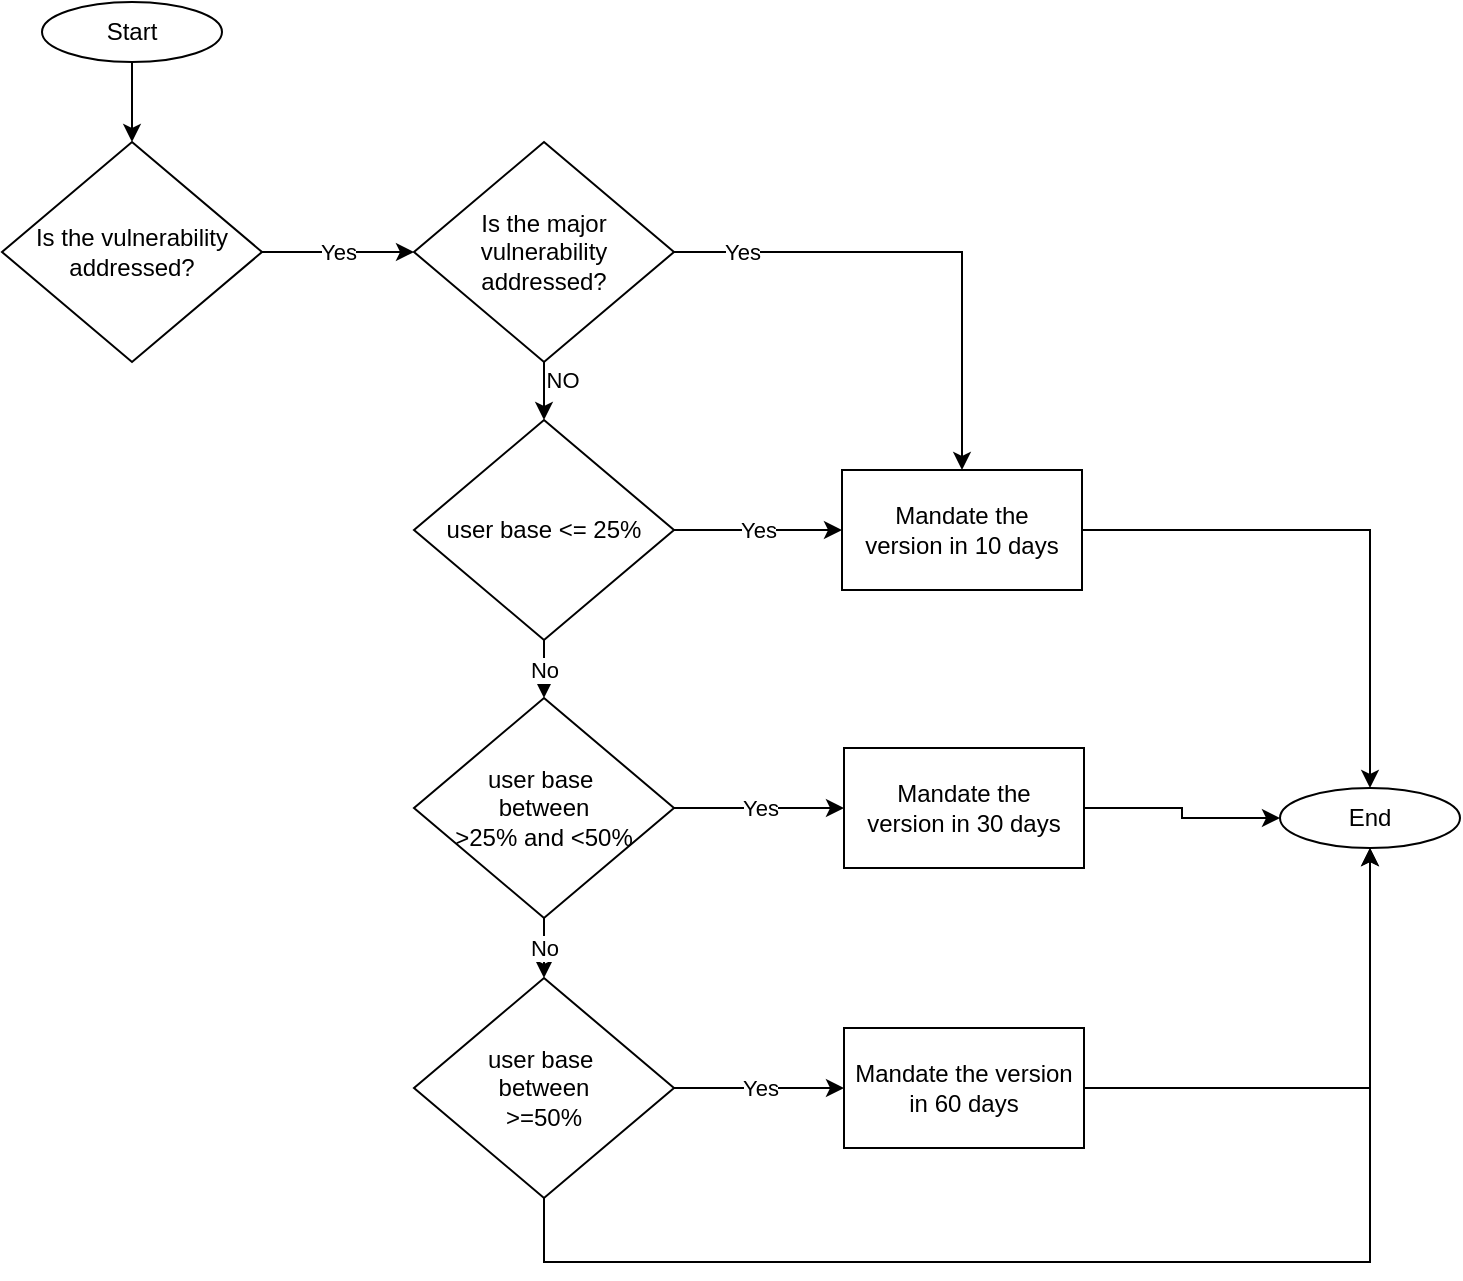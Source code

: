 <mxfile version="21.5.0" type="device">
  <diagram name="Page-1" id="xxxxxxxxxxxxxxxx">
    <mxGraphModel dx="1354" dy="565" grid="1" gridSize="10" guides="1" tooltips="1" connect="1" arrows="1" fold="1" page="1" pageScale="1" pageWidth="827" pageHeight="1169" math="0" shadow="0">
      <root>
        <mxCell id="0" />
        <mxCell id="1" parent="0" />
        <mxCell id="1e0NWYF_aL8pDM7flWo0-37" value="Yes" style="edgeStyle=orthogonalEdgeStyle;rounded=0;orthogonalLoop=1;jettySize=auto;html=1;entryX=0;entryY=0.5;entryDx=0;entryDy=0;" edge="1" parent="1" source="1e0NWYF_aL8pDM7flWo0-12" target="1e0NWYF_aL8pDM7flWo0-36">
          <mxGeometry relative="1" as="geometry" />
        </mxCell>
        <mxCell id="1e0NWYF_aL8pDM7flWo0-12" value="Is the vulnerability addressed?" style="rhombus;whiteSpace=wrap;html=1;" vertex="1" parent="1">
          <mxGeometry x="70" y="110" width="130" height="110" as="geometry" />
        </mxCell>
        <mxCell id="1e0NWYF_aL8pDM7flWo0-19" value="Yes" style="edgeStyle=orthogonalEdgeStyle;rounded=0;orthogonalLoop=1;jettySize=auto;html=1;" edge="1" parent="1" source="1e0NWYF_aL8pDM7flWo0-14" target="1e0NWYF_aL8pDM7flWo0-18">
          <mxGeometry relative="1" as="geometry" />
        </mxCell>
        <mxCell id="1e0NWYF_aL8pDM7flWo0-26" value="No" style="edgeStyle=orthogonalEdgeStyle;rounded=0;orthogonalLoop=1;jettySize=auto;html=1;" edge="1" parent="1" source="1e0NWYF_aL8pDM7flWo0-14" target="1e0NWYF_aL8pDM7flWo0-21">
          <mxGeometry relative="1" as="geometry" />
        </mxCell>
        <mxCell id="1e0NWYF_aL8pDM7flWo0-14" value="user base &amp;lt;= 25%" style="rhombus;whiteSpace=wrap;html=1;" vertex="1" parent="1">
          <mxGeometry x="276" y="249" width="130" height="110" as="geometry" />
        </mxCell>
        <mxCell id="1e0NWYF_aL8pDM7flWo0-43" style="edgeStyle=orthogonalEdgeStyle;rounded=0;orthogonalLoop=1;jettySize=auto;html=1;" edge="1" parent="1" source="1e0NWYF_aL8pDM7flWo0-18" target="1e0NWYF_aL8pDM7flWo0-41">
          <mxGeometry relative="1" as="geometry" />
        </mxCell>
        <mxCell id="1e0NWYF_aL8pDM7flWo0-18" value="Mandate the version&amp;nbsp;in 10 days" style="whiteSpace=wrap;html=1;" vertex="1" parent="1">
          <mxGeometry x="490" y="274" width="120" height="60" as="geometry" />
        </mxCell>
        <mxCell id="1e0NWYF_aL8pDM7flWo0-20" value="Yes" style="edgeStyle=orthogonalEdgeStyle;rounded=0;orthogonalLoop=1;jettySize=auto;html=1;" edge="1" parent="1" source="1e0NWYF_aL8pDM7flWo0-21" target="1e0NWYF_aL8pDM7flWo0-22">
          <mxGeometry relative="1" as="geometry" />
        </mxCell>
        <mxCell id="1e0NWYF_aL8pDM7flWo0-27" value="No" style="edgeStyle=orthogonalEdgeStyle;rounded=0;orthogonalLoop=1;jettySize=auto;html=1;" edge="1" parent="1" source="1e0NWYF_aL8pDM7flWo0-21" target="1e0NWYF_aL8pDM7flWo0-24">
          <mxGeometry relative="1" as="geometry" />
        </mxCell>
        <mxCell id="1e0NWYF_aL8pDM7flWo0-21" value="user base&amp;nbsp;&lt;br style=&quot;border-color: var(--border-color);&quot;&gt;between&lt;br style=&quot;border-color: var(--border-color);&quot;&gt;&amp;gt;25% and &amp;lt;50%" style="rhombus;whiteSpace=wrap;html=1;" vertex="1" parent="1">
          <mxGeometry x="276" y="388" width="130" height="110" as="geometry" />
        </mxCell>
        <mxCell id="1e0NWYF_aL8pDM7flWo0-45" style="edgeStyle=orthogonalEdgeStyle;rounded=0;orthogonalLoop=1;jettySize=auto;html=1;entryX=0;entryY=0.5;entryDx=0;entryDy=0;" edge="1" parent="1" source="1e0NWYF_aL8pDM7flWo0-22" target="1e0NWYF_aL8pDM7flWo0-41">
          <mxGeometry relative="1" as="geometry" />
        </mxCell>
        <mxCell id="1e0NWYF_aL8pDM7flWo0-22" value="Mandate the version&amp;nbsp;in 30 days" style="whiteSpace=wrap;html=1;" vertex="1" parent="1">
          <mxGeometry x="491" y="413" width="120" height="60" as="geometry" />
        </mxCell>
        <mxCell id="1e0NWYF_aL8pDM7flWo0-23" value="Yes" style="edgeStyle=orthogonalEdgeStyle;rounded=0;orthogonalLoop=1;jettySize=auto;html=1;" edge="1" parent="1" source="1e0NWYF_aL8pDM7flWo0-24" target="1e0NWYF_aL8pDM7flWo0-25">
          <mxGeometry relative="1" as="geometry" />
        </mxCell>
        <mxCell id="1e0NWYF_aL8pDM7flWo0-48" style="edgeStyle=orthogonalEdgeStyle;rounded=0;orthogonalLoop=1;jettySize=auto;html=1;entryX=0.5;entryY=1;entryDx=0;entryDy=0;" edge="1" parent="1" source="1e0NWYF_aL8pDM7flWo0-24" target="1e0NWYF_aL8pDM7flWo0-41">
          <mxGeometry relative="1" as="geometry">
            <Array as="points">
              <mxPoint x="341" y="670" />
              <mxPoint x="754" y="670" />
            </Array>
          </mxGeometry>
        </mxCell>
        <mxCell id="1e0NWYF_aL8pDM7flWo0-24" value="user base&amp;nbsp;&lt;br style=&quot;border-color: var(--border-color);&quot;&gt;between&lt;br style=&quot;border-color: var(--border-color);&quot;&gt;&amp;gt;=50%" style="rhombus;whiteSpace=wrap;html=1;" vertex="1" parent="1">
          <mxGeometry x="276" y="528" width="130" height="110" as="geometry" />
        </mxCell>
        <mxCell id="1e0NWYF_aL8pDM7flWo0-46" style="edgeStyle=orthogonalEdgeStyle;rounded=0;orthogonalLoop=1;jettySize=auto;html=1;entryX=0.5;entryY=1;entryDx=0;entryDy=0;" edge="1" parent="1" source="1e0NWYF_aL8pDM7flWo0-25" target="1e0NWYF_aL8pDM7flWo0-41">
          <mxGeometry relative="1" as="geometry" />
        </mxCell>
        <mxCell id="1e0NWYF_aL8pDM7flWo0-25" value="Mandate the version in 60 days" style="whiteSpace=wrap;html=1;" vertex="1" parent="1">
          <mxGeometry x="491" y="553" width="120" height="60" as="geometry" />
        </mxCell>
        <mxCell id="1e0NWYF_aL8pDM7flWo0-38" value="NO" style="edgeStyle=orthogonalEdgeStyle;rounded=0;orthogonalLoop=1;jettySize=auto;html=1;entryX=0.5;entryY=0;entryDx=0;entryDy=0;" edge="1" parent="1" source="1e0NWYF_aL8pDM7flWo0-36" target="1e0NWYF_aL8pDM7flWo0-14">
          <mxGeometry x="0.216" y="9" relative="1" as="geometry">
            <mxPoint as="offset" />
          </mxGeometry>
        </mxCell>
        <mxCell id="1e0NWYF_aL8pDM7flWo0-39" value="Yes" style="edgeStyle=orthogonalEdgeStyle;rounded=0;orthogonalLoop=1;jettySize=auto;html=1;entryX=0.5;entryY=0;entryDx=0;entryDy=0;" edge="1" parent="1" source="1e0NWYF_aL8pDM7flWo0-36" target="1e0NWYF_aL8pDM7flWo0-18">
          <mxGeometry x="-0.731" relative="1" as="geometry">
            <mxPoint as="offset" />
          </mxGeometry>
        </mxCell>
        <mxCell id="1e0NWYF_aL8pDM7flWo0-36" value="Is the major vulnerability addressed?" style="rhombus;whiteSpace=wrap;html=1;" vertex="1" parent="1">
          <mxGeometry x="276" y="110" width="130" height="110" as="geometry" />
        </mxCell>
        <mxCell id="1e0NWYF_aL8pDM7flWo0-42" style="edgeStyle=orthogonalEdgeStyle;rounded=0;orthogonalLoop=1;jettySize=auto;html=1;" edge="1" parent="1" source="1e0NWYF_aL8pDM7flWo0-40" target="1e0NWYF_aL8pDM7flWo0-12">
          <mxGeometry relative="1" as="geometry" />
        </mxCell>
        <mxCell id="1e0NWYF_aL8pDM7flWo0-40" value="Start" style="ellipse;whiteSpace=wrap;html=1;" vertex="1" parent="1">
          <mxGeometry x="90" y="40" width="90" height="30" as="geometry" />
        </mxCell>
        <mxCell id="1e0NWYF_aL8pDM7flWo0-41" value="End" style="ellipse;whiteSpace=wrap;html=1;" vertex="1" parent="1">
          <mxGeometry x="709" y="433" width="90" height="30" as="geometry" />
        </mxCell>
      </root>
    </mxGraphModel>
  </diagram>
</mxfile>
